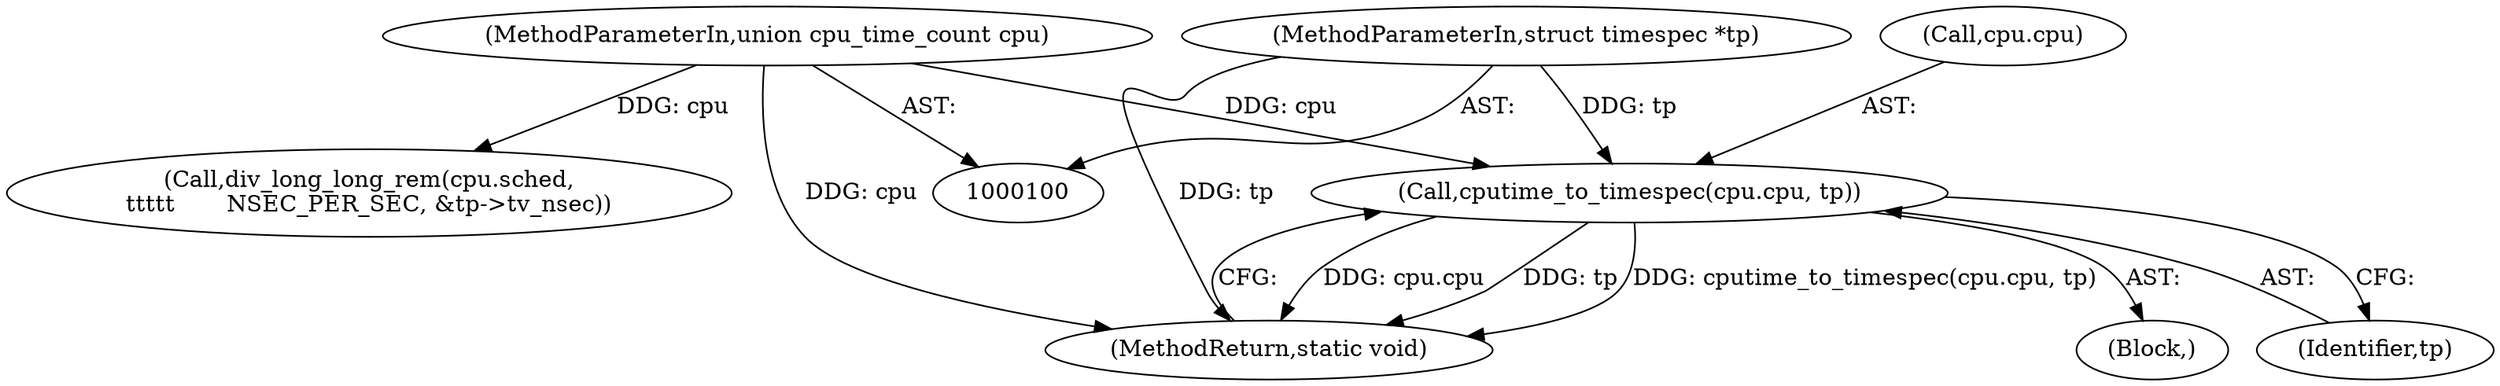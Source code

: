 digraph "0_linux_f8bd2258e2d520dff28c855658bd24bdafb5102d_4@pointer" {
"1000126" [label="(Call,cputime_to_timespec(cpu.cpu, tp))"];
"1000102" [label="(MethodParameterIn,union cpu_time_count cpu)"];
"1000103" [label="(MethodParameterIn,struct timespec *tp)"];
"1000115" [label="(Call,div_long_long_rem(cpu.sched,\n\t\t\t\t\t       NSEC_PER_SEC, &tp->tv_nsec))"];
"1000126" [label="(Call,cputime_to_timespec(cpu.cpu, tp))"];
"1000131" [label="(MethodReturn,static void)"];
"1000125" [label="(Block,)"];
"1000127" [label="(Call,cpu.cpu)"];
"1000103" [label="(MethodParameterIn,struct timespec *tp)"];
"1000102" [label="(MethodParameterIn,union cpu_time_count cpu)"];
"1000130" [label="(Identifier,tp)"];
"1000126" -> "1000125"  [label="AST: "];
"1000126" -> "1000130"  [label="CFG: "];
"1000127" -> "1000126"  [label="AST: "];
"1000130" -> "1000126"  [label="AST: "];
"1000131" -> "1000126"  [label="CFG: "];
"1000126" -> "1000131"  [label="DDG: cpu.cpu"];
"1000126" -> "1000131"  [label="DDG: tp"];
"1000126" -> "1000131"  [label="DDG: cputime_to_timespec(cpu.cpu, tp)"];
"1000102" -> "1000126"  [label="DDG: cpu"];
"1000103" -> "1000126"  [label="DDG: tp"];
"1000102" -> "1000100"  [label="AST: "];
"1000102" -> "1000131"  [label="DDG: cpu"];
"1000102" -> "1000115"  [label="DDG: cpu"];
"1000103" -> "1000100"  [label="AST: "];
"1000103" -> "1000131"  [label="DDG: tp"];
}
